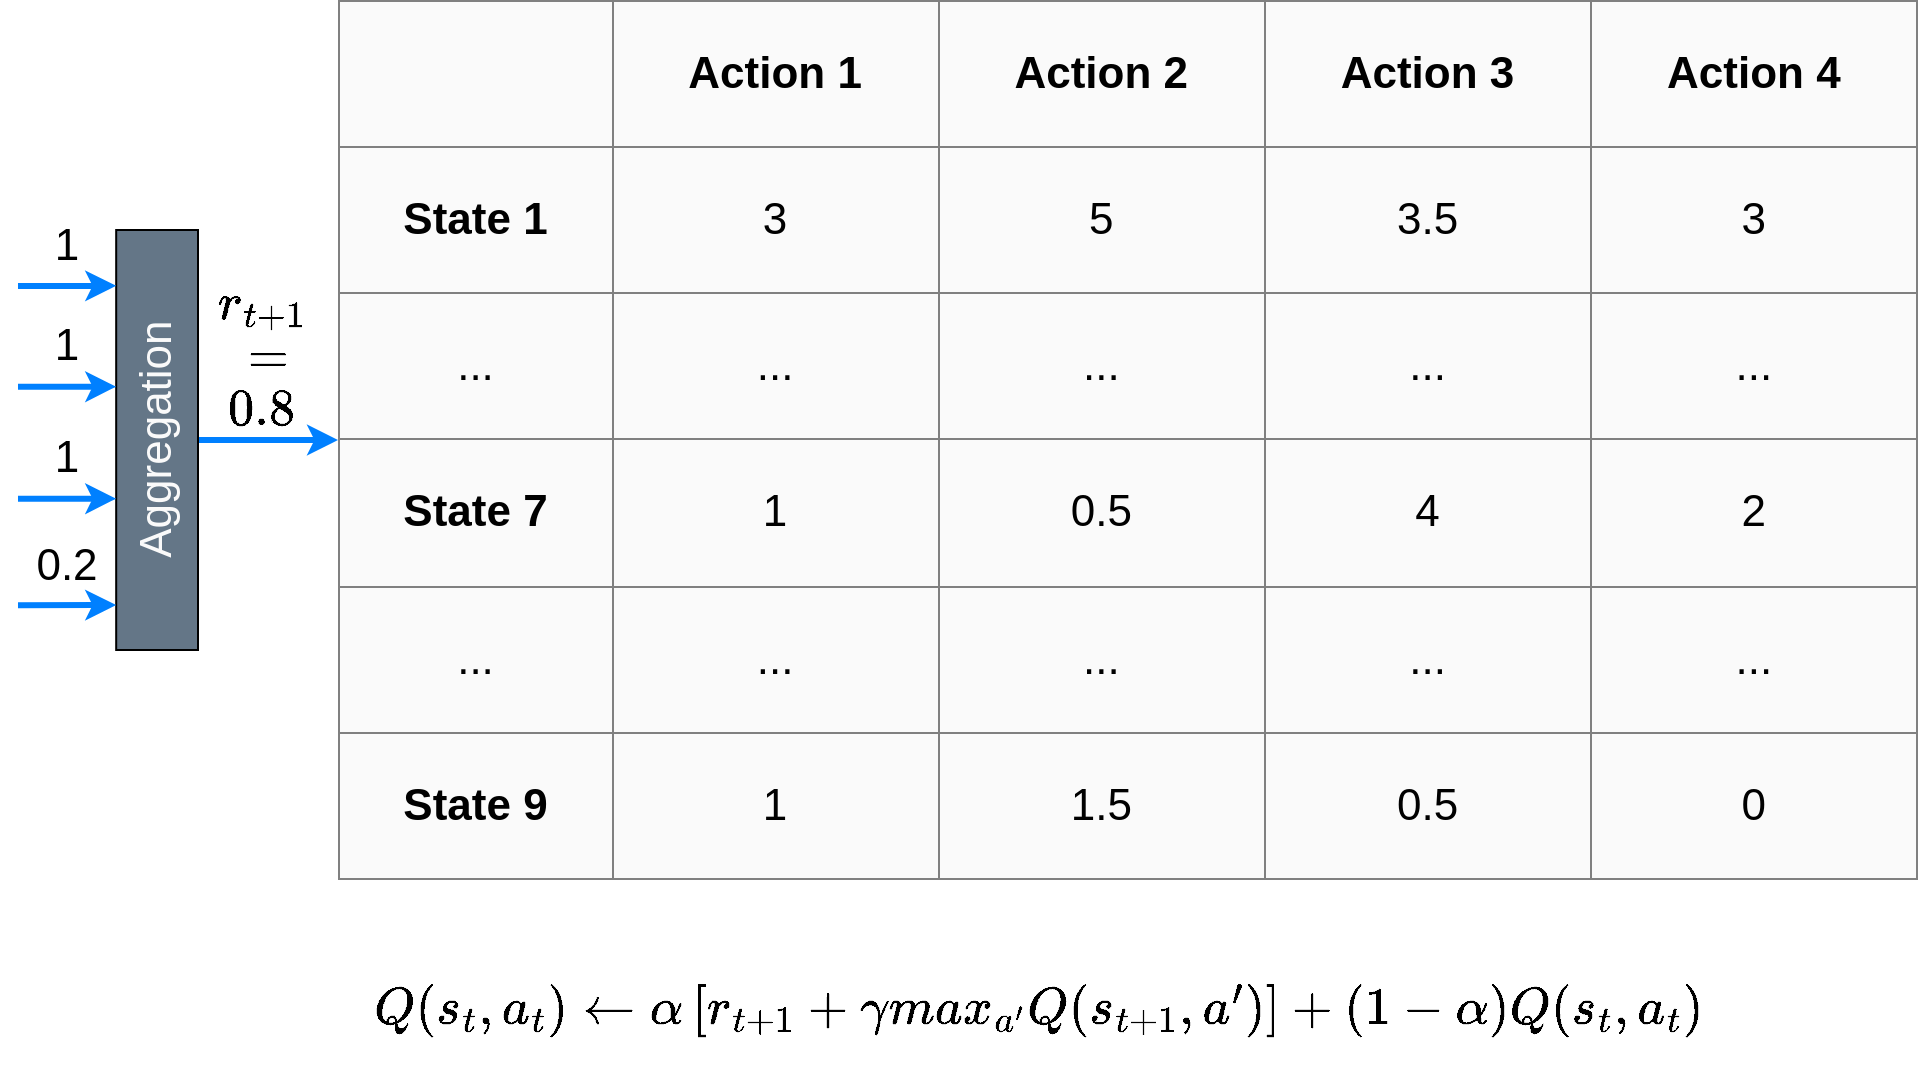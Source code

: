 <mxfile version="20.3.0" type="device" pages="3"><diagram id="YFMnS8TXr099ln8tvtoQ" name="SO"><mxGraphModel dx="946" dy="672" grid="1" gridSize="10" guides="1" tooltips="1" connect="1" arrows="1" fold="1" page="1" pageScale="1" pageWidth="1040" pageHeight="630" math="1" shadow="0"><root><mxCell id="0"/><mxCell id="1" parent="0"/><mxCell id="9S2UeCMj8DYlU-qWXfDH-3" value="" style="ellipse;whiteSpace=wrap;html=1;fillColor=none;strokeWidth=3;strokeColor=#FF6666;" parent="1" vertex="1"><mxGeometry x="603" y="280" width="30" height="30" as="geometry"/></mxCell><mxCell id="YB8XaJMlIqiIYFemDKCu-1" value="&lt;table style=&quot;text-align: center; width: 100%; height: 100%; border-collapse: collapse; font-size: 22px;&quot; width=&quot;100%&quot; border=&quot;1&quot;&gt;&lt;tbody style=&quot;font-size: 22px;&quot;&gt;&lt;tr style=&quot;font-size: 22px;&quot;&gt;&lt;td align=&quot;center&quot; style=&quot;font-size: 22px;&quot;&gt;&lt;br style=&quot;font-size: 22px;&quot;&gt;&lt;/td&gt;&lt;td align=&quot;center&quot; style=&quot;font-size: 22px;&quot;&gt;&lt;b style=&quot;font-size: 22px;&quot;&gt;Action 1&lt;/b&gt;&lt;/td&gt;&lt;td align=&quot;center&quot; style=&quot;font-size: 22px;&quot;&gt;&lt;b style=&quot;font-size: 22px;&quot;&gt;Action 2&lt;/b&gt;&lt;/td&gt;&lt;td style=&quot;font-size: 22px;&quot;&gt;&lt;b style=&quot;font-size: 22px;&quot;&gt;Action&lt;/b&gt; &lt;b style=&quot;font-size: 22px;&quot;&gt;3&lt;/b&gt;&lt;/td&gt;&lt;td style=&quot;font-size: 22px;&quot;&gt;&lt;b style=&quot;font-size: 22px;&quot;&gt;Action 4&lt;/b&gt;&lt;/td&gt;&lt;/tr&gt;&lt;tr style=&quot;font-size: 22px;&quot;&gt;&lt;td align=&quot;center&quot; style=&quot;font-size: 22px;&quot;&gt;&lt;b style=&quot;font-size: 22px;&quot;&gt;State 1&lt;/b&gt;&lt;/td&gt;&lt;td align=&quot;center&quot; style=&quot;font-size: 22px;&quot;&gt;3&lt;/td&gt;&lt;td align=&quot;center&quot; style=&quot;font-size: 22px;&quot;&gt;5&lt;/td&gt;&lt;td style=&quot;font-size: 22px;&quot;&gt;3.5&lt;/td&gt;&lt;td style=&quot;font-size: 22px;&quot;&gt;3&lt;/td&gt;&lt;/tr&gt;&lt;tr style=&quot;font-size: 22px;&quot;&gt;&lt;td style=&quot;font-size: 22px;&quot;&gt;...&lt;/td&gt;&lt;td style=&quot;font-size: 22px;&quot;&gt;...&lt;/td&gt;&lt;td style=&quot;font-size: 22px;&quot;&gt;...&lt;/td&gt;&lt;td style=&quot;font-size: 22px;&quot;&gt;...&lt;/td&gt;&lt;td style=&quot;font-size: 22px;&quot;&gt;...&lt;/td&gt;&lt;/tr&gt;&lt;tr style=&quot;font-size: 22px;&quot;&gt;&lt;td align=&quot;center&quot; style=&quot;font-size: 22px;&quot;&gt;&lt;b style=&quot;font-size: 22px;&quot;&gt;State 7&lt;/b&gt;&lt;br style=&quot;font-size: 22px;&quot;&gt;&lt;/td&gt;&lt;td style=&quot;font-size: 22px;&quot; align=&quot;center&quot;&gt;1&lt;/td&gt;&lt;td style=&quot;font-size: 22px;&quot; align=&quot;center&quot;&gt;0.5&lt;/td&gt;&lt;td style=&quot;font-size: 22px;&quot;&gt;4&lt;/td&gt;&lt;td style=&quot;font-size: 22px;&quot;&gt;2&lt;/td&gt;&lt;/tr&gt;&lt;tr style=&quot;font-size: 22px;&quot;&gt;&lt;td style=&quot;font-size: 22px;&quot;&gt;...&lt;/td&gt;&lt;td style=&quot;font-size: 22px;&quot;&gt;...&lt;/td&gt;&lt;td style=&quot;font-size: 22px;&quot;&gt;...&lt;/td&gt;&lt;td style=&quot;font-size: 22px;&quot;&gt;...&lt;/td&gt;&lt;td style=&quot;font-size: 22px;&quot;&gt;...&lt;/td&gt;&lt;/tr&gt;&lt;tr style=&quot;font-size: 22px;&quot;&gt;&lt;td style=&quot;font-size: 22px;&quot;&gt;&lt;b style=&quot;font-size: 22px;&quot;&gt;State 9&lt;/b&gt;&lt;/td&gt;&lt;td style=&quot;font-size: 22px;&quot;&gt;1&lt;/td&gt;&lt;td style=&quot;font-size: 22px;&quot;&gt;1.5&lt;/td&gt;&lt;td style=&quot;font-size: 22px;&quot;&gt;0.5&lt;/td&gt;&lt;td style=&quot;font-size: 22px;&quot;&gt;0&lt;/td&gt;&lt;/tr&gt;&lt;/tbody&gt;&lt;/table&gt;" style="text;html=1;strokeColor=none;fillColor=#FAFAFA;overflow=fill;shadow=0;rounded=0;sketch=0;glass=0;fontSize=22;labelBackgroundColor=none;" parent="1" vertex="1"><mxGeometry x="170" y="40" width="790" height="440" as="geometry"/></mxCell><mxCell id="YB8XaJMlIqiIYFemDKCu-2" value="\( r_{t+1} \)&lt;br&gt;&amp;nbsp;\( = \)&lt;br&gt;\( 0.8 \)" style="text;html=1;strokeColor=none;fillColor=none;align=center;verticalAlign=middle;whiteSpace=wrap;rounded=0;strokeWidth=3;fontSize=22;fontColor=#000000;" parent="1" vertex="1"><mxGeometry x="97" y="179" width="70" height="80" as="geometry"/></mxCell><mxCell id="Bxn61hABMV7SJhssnIcP-1" value="\( Q(s_t, a_t) \leftarrow \alpha \left[ r_{t+1}&amp;nbsp;+ \gamma max_{a'} Q(s_{t+1}, a') \right] + (1 - \alpha)Q(s_t, a_t) \)" style="text;html=1;strokeColor=none;fillColor=none;align=center;verticalAlign=middle;whiteSpace=wrap;rounded=0;labelBackgroundColor=none;strokeWidth=2;fontSize=22;fontColor=#000000;" parent="1" vertex="1"><mxGeometry x="180" y="530" width="680" height="30" as="geometry"/></mxCell><mxCell id="SIxJ9w1PLPOgr3Kbb8tV-7" style="edgeStyle=orthogonalEdgeStyle;rounded=0;orthogonalLoop=1;jettySize=auto;html=1;labelBackgroundColor=none;strokeColor=#0080FF;strokeWidth=3;fontSize=22;fontColor=#0080FF;" edge="1" parent="1" source="SIxJ9w1PLPOgr3Kbb8tV-1" target="YB8XaJMlIqiIYFemDKCu-1"><mxGeometry relative="1" as="geometry"/></mxCell><mxCell id="SIxJ9w1PLPOgr3Kbb8tV-1" value="&lt;font color=&quot;#fafafa&quot; style=&quot;font-size: 22px;&quot;&gt;Aggregation&lt;/font&gt;" style="rounded=0;whiteSpace=wrap;html=1;horizontal=0;fillColor=#647687;" vertex="1" parent="1"><mxGeometry x="59.091" y="155" width="40.909" height="210" as="geometry"/></mxCell><mxCell id="SIxJ9w1PLPOgr3Kbb8tV-2" value="1" style="endArrow=classic;html=1;rounded=0;fontSize=22;fontColor=#000000;fillColor=#0247FE;strokeColor=#0080FF;strokeWidth=3;entryX=0;entryY=0.133;entryDx=0;entryDy=0;entryPerimeter=0;labelBackgroundColor=none;" edge="1" parent="1" target="SIxJ9w1PLPOgr3Kbb8tV-1"><mxGeometry x="0.001" y="20" width="50" height="50" relative="1" as="geometry"><mxPoint x="10" y="183" as="sourcePoint"/><mxPoint x="50.909" y="141" as="targetPoint"/><mxPoint as="offset"/></mxGeometry></mxCell><mxCell id="SIxJ9w1PLPOgr3Kbb8tV-3" value="1" style="endArrow=classic;html=1;rounded=0;fontSize=22;fontColor=#000000;fillColor=#0247FE;strokeColor=#0080FF;strokeWidth=3;entryX=0;entryY=0.133;entryDx=0;entryDy=0;entryPerimeter=0;labelBackgroundColor=none;" edge="1" parent="1"><mxGeometry x="0.001" y="20" width="50" height="50" relative="1" as="geometry"><mxPoint x="10" y="233.4" as="sourcePoint"/><mxPoint x="59.091" y="233.33" as="targetPoint"/><mxPoint as="offset"/></mxGeometry></mxCell><mxCell id="SIxJ9w1PLPOgr3Kbb8tV-4" value="1" style="endArrow=classic;html=1;rounded=0;fontSize=22;fontColor=#000000;fillColor=#0247FE;strokeColor=#0080FF;strokeWidth=3;entryX=0;entryY=0.133;entryDx=0;entryDy=0;entryPerimeter=0;labelBackgroundColor=none;" edge="1" parent="1"><mxGeometry x="0.001" y="20" width="50" height="50" relative="1" as="geometry"><mxPoint x="10" y="289.4" as="sourcePoint"/><mxPoint x="59.091" y="289.33" as="targetPoint"/><mxPoint as="offset"/></mxGeometry></mxCell><mxCell id="SIxJ9w1PLPOgr3Kbb8tV-5" value="0.2" style="endArrow=classic;html=1;rounded=0;fontSize=22;fontColor=#000000;fillColor=#0247FE;strokeColor=#0080FF;strokeWidth=3;entryX=0;entryY=0.133;entryDx=0;entryDy=0;entryPerimeter=0;labelBackgroundColor=none;" edge="1" parent="1"><mxGeometry x="0.001" y="20" width="50" height="50" relative="1" as="geometry"><mxPoint x="10" y="342.6" as="sourcePoint"/><mxPoint x="59.091" y="342.53" as="targetPoint"/><mxPoint as="offset"/></mxGeometry></mxCell></root></mxGraphModel></diagram><diagram name="MO1" id="gDYeB3vFWdrG3bepRXW-"><mxGraphModel dx="946" dy="672" grid="1" gridSize="10" guides="1" tooltips="1" connect="1" arrows="1" fold="1" page="1" pageScale="1" pageWidth="1040" pageHeight="630" math="1" shadow="0"><root><mxCell id="h-wGf1pPzAXdXbDEst1w-0"/><mxCell id="h-wGf1pPzAXdXbDEst1w-1" parent="h-wGf1pPzAXdXbDEst1w-0"/><mxCell id="h-wGf1pPzAXdXbDEst1w-2" value="" style="ellipse;whiteSpace=wrap;html=1;fillColor=none;strokeWidth=3;strokeColor=#FF6666;" vertex="1" parent="h-wGf1pPzAXdXbDEst1w-1"><mxGeometry x="603" y="280" width="30" height="30" as="geometry"/></mxCell><mxCell id="h-wGf1pPzAXdXbDEst1w-3" value="&lt;table style=&quot;text-align: center; width: 100%; height: 100%; border-collapse: collapse; font-size: 22px;&quot; width=&quot;100%&quot; border=&quot;1&quot;&gt;&lt;tbody style=&quot;font-size: 22px;&quot;&gt;&lt;tr style=&quot;font-size: 22px;&quot;&gt;&lt;td align=&quot;center&quot; style=&quot;font-size: 22px;&quot;&gt;&lt;br style=&quot;font-size: 22px;&quot;&gt;&lt;/td&gt;&lt;td align=&quot;center&quot; style=&quot;font-size: 22px;&quot;&gt;&lt;b style=&quot;font-size: 22px;&quot;&gt;Action 1&lt;/b&gt;&lt;/td&gt;&lt;td align=&quot;center&quot; style=&quot;font-size: 22px;&quot;&gt;&lt;b style=&quot;font-size: 22px;&quot;&gt;Action 2&lt;/b&gt;&lt;/td&gt;&lt;td style=&quot;font-size: 22px;&quot;&gt;&lt;b style=&quot;font-size: 22px;&quot;&gt;Action&lt;/b&gt; &lt;b style=&quot;font-size: 22px;&quot;&gt;3&lt;/b&gt;&lt;/td&gt;&lt;td style=&quot;font-size: 22px;&quot;&gt;&lt;b style=&quot;font-size: 22px;&quot;&gt;Action 4&lt;/b&gt;&lt;/td&gt;&lt;/tr&gt;&lt;tr style=&quot;font-size: 22px;&quot;&gt;&lt;td align=&quot;center&quot; style=&quot;font-size: 22px;&quot;&gt;&lt;b style=&quot;font-size: 22px;&quot;&gt;State 1&lt;/b&gt;&lt;/td&gt;&lt;td align=&quot;center&quot; style=&quot;font-size: 22px;&quot;&gt;[3, 4, 3.5, 3]&lt;/td&gt;&lt;td align=&quot;center&quot; style=&quot;font-size: 22px;&quot;&gt;[4, 3, 5, 4]&lt;/td&gt;&lt;td style=&quot;font-size: 22px;&quot;&gt;[3.5, 3.5, 4, 4]&lt;/td&gt;&lt;td style=&quot;font-size: 22px;&quot;&gt;[5, 3, 3.5, 4]&lt;/td&gt;&lt;/tr&gt;&lt;tr style=&quot;font-size: 22px;&quot;&gt;&lt;td style=&quot;font-size: 22px;&quot;&gt;...&lt;/td&gt;&lt;td style=&quot;font-size: 22px;&quot;&gt;...&lt;/td&gt;&lt;td style=&quot;font-size: 22px;&quot;&gt;...&lt;/td&gt;&lt;td style=&quot;font-size: 22px;&quot;&gt;...&lt;/td&gt;&lt;td style=&quot;font-size: 22px;&quot;&gt;...&lt;/td&gt;&lt;/tr&gt;&lt;tr style=&quot;font-size: 22px;&quot;&gt;&lt;td align=&quot;center&quot; style=&quot;font-size: 22px;&quot;&gt;&lt;b style=&quot;font-size: 22px;&quot;&gt;State 7&lt;/b&gt;&lt;br style=&quot;font-size: 22px;&quot;&gt;&lt;/td&gt;&lt;td style=&quot;font-size: 22px;&quot; align=&quot;center&quot;&gt;[3.5, 0, 3, 1]&lt;/td&gt;&lt;td style=&quot;font-size: 22px;&quot; align=&quot;center&quot;&gt;[0.5, 5, 2, 3]&lt;/td&gt;&lt;td style=&quot;font-size: 22px;&quot;&gt;[3, 1, 4, 0.5]&lt;/td&gt;&lt;td style=&quot;font-size: 22px;&quot;&gt;[2, 2, 2, 2]&lt;/td&gt;&lt;/tr&gt;&lt;tr style=&quot;font-size: 22px;&quot;&gt;&lt;td style=&quot;font-size: 22px;&quot;&gt;...&lt;/td&gt;&lt;td style=&quot;font-size: 22px;&quot;&gt;...&lt;/td&gt;&lt;td style=&quot;font-size: 22px;&quot;&gt;...&lt;/td&gt;&lt;td style=&quot;font-size: 22px;&quot;&gt;...&lt;/td&gt;&lt;td style=&quot;font-size: 22px;&quot;&gt;...&lt;/td&gt;&lt;/tr&gt;&lt;tr style=&quot;font-size: 22px;&quot;&gt;&lt;td style=&quot;font-size: 22px;&quot;&gt;&lt;b style=&quot;font-size: 22px;&quot;&gt;State 9&lt;/b&gt;&lt;/td&gt;&lt;td style=&quot;font-size: 22px;&quot;&gt;[1, 1, 0.5, 2]&lt;/td&gt;&lt;td style=&quot;font-size: 22px;&quot;&gt;[2, 0.5, 0, 1]&lt;/td&gt;&lt;td style=&quot;font-size: 22px;&quot;&gt;[0.5, 0.5, 0.5, 1]&lt;/td&gt;&lt;td style=&quot;font-size: 22px;&quot;&gt;[1, 0, 2, 0]&lt;/td&gt;&lt;/tr&gt;&lt;/tbody&gt;&lt;/table&gt;" style="text;html=1;strokeColor=none;fillColor=#FAFAFA;overflow=fill;shadow=0;rounded=0;sketch=0;glass=0;fontSize=22;labelBackgroundColor=none;" vertex="1" parent="h-wGf1pPzAXdXbDEst1w-1"><mxGeometry x="170" y="40" width="790" height="440" as="geometry"/></mxCell><mxCell id="h-wGf1pPzAXdXbDEst1w-4" value="\( r_{t+1} \)&lt;br&gt;&amp;nbsp;\( = \)&lt;br&gt;\( [1, 1, 1, 0.2] \)" style="text;html=1;strokeColor=none;fillColor=none;align=center;verticalAlign=middle;whiteSpace=wrap;rounded=0;strokeWidth=3;fontSize=22;fontColor=#000000;" vertex="1" parent="h-wGf1pPzAXdXbDEst1w-1"><mxGeometry x="40" y="20" width="110" height="80" as="geometry"/></mxCell><mxCell id="h-wGf1pPzAXdXbDEst1w-8" value="1" style="endArrow=classic;html=1;rounded=0;fontSize=22;fontColor=#000000;fillColor=#0247FE;strokeColor=#0080FF;strokeWidth=3;entryX=-0.004;entryY=0.327;entryDx=0;entryDy=0;entryPerimeter=0;labelBackgroundColor=none;" edge="1" parent="h-wGf1pPzAXdXbDEst1w-1" target="h-wGf1pPzAXdXbDEst1w-3"><mxGeometry x="0.001" y="20" width="50" height="50" relative="1" as="geometry"><mxPoint x="10" y="183" as="sourcePoint"/><mxPoint x="59.091" y="182.93" as="targetPoint"/><mxPoint as="offset"/></mxGeometry></mxCell><mxCell id="h-wGf1pPzAXdXbDEst1w-9" value="1" style="endArrow=classic;html=1;rounded=0;fontSize=22;fontColor=#000000;fillColor=#0247FE;strokeColor=#0080FF;strokeWidth=3;entryX=-0.003;entryY=0.439;entryDx=0;entryDy=0;entryPerimeter=0;labelBackgroundColor=none;" edge="1" parent="h-wGf1pPzAXdXbDEst1w-1" target="h-wGf1pPzAXdXbDEst1w-3"><mxGeometry x="0.001" y="20" width="50" height="50" relative="1" as="geometry"><mxPoint x="10" y="233.4" as="sourcePoint"/><mxPoint x="59.091" y="233.33" as="targetPoint"/><mxPoint as="offset"/></mxGeometry></mxCell><mxCell id="h-wGf1pPzAXdXbDEst1w-10" value="1" style="endArrow=classic;html=1;rounded=0;fontSize=22;fontColor=#000000;fillColor=#0247FE;strokeColor=#0080FF;strokeWidth=3;entryX=-0.004;entryY=0.566;entryDx=0;entryDy=0;entryPerimeter=0;labelBackgroundColor=none;" edge="1" parent="h-wGf1pPzAXdXbDEst1w-1" target="h-wGf1pPzAXdXbDEst1w-3"><mxGeometry x="0.001" y="20" width="50" height="50" relative="1" as="geometry"><mxPoint x="10" y="289.4" as="sourcePoint"/><mxPoint x="59.091" y="289.33" as="targetPoint"/><mxPoint as="offset"/></mxGeometry></mxCell><mxCell id="h-wGf1pPzAXdXbDEst1w-11" value="0.2" style="endArrow=classic;html=1;rounded=0;fontSize=22;fontColor=#000000;fillColor=#0247FE;strokeColor=#0080FF;strokeWidth=3;entryX=-0.004;entryY=0.684;entryDx=0;entryDy=0;entryPerimeter=0;labelBackgroundColor=none;" edge="1" parent="h-wGf1pPzAXdXbDEst1w-1" target="h-wGf1pPzAXdXbDEst1w-3"><mxGeometry x="0.001" y="20" width="50" height="50" relative="1" as="geometry"><mxPoint x="10" y="342.6" as="sourcePoint"/><mxPoint x="59.091" y="342.53" as="targetPoint"/><mxPoint as="offset"/></mxGeometry></mxCell><mxCell id="J0DN_7DbRxFZ22J4wUqt-1" value="\( {\color{red}\forall k \in [[1,m]]} Q(s_t, a_t, {\color{red}k}) \leftarrow \alpha \left[ r_{t+1,{\color{red}k}}&amp;nbsp;+ \gamma max_{a'} Q(s_{t+1}, a',{\color{red}k}&lt;br&gt;) \right] + (1 - \alpha)Q(s_t, a_t, {\color{red}k}) \)" style="text;html=1;strokeColor=none;fillColor=none;align=center;verticalAlign=middle;whiteSpace=wrap;rounded=0;labelBackgroundColor=none;strokeWidth=2;fontSize=22;fontColor=#000000;" vertex="1" parent="h-wGf1pPzAXdXbDEst1w-1"><mxGeometry x="80" y="540" width="900" height="30" as="geometry"/></mxCell></root></mxGraphModel></diagram><diagram name="MO2" id="lI-nPk72OAmVUbcutTr-"><mxGraphModel dx="946" dy="672" grid="1" gridSize="10" guides="1" tooltips="1" connect="1" arrows="1" fold="1" page="1" pageScale="1" pageWidth="1040" pageHeight="630" math="1" shadow="0"><root><mxCell id="-KH6XcXzv2PVSZLynUEc-0"/><mxCell id="-KH6XcXzv2PVSZLynUEc-1" parent="-KH6XcXzv2PVSZLynUEc-0"/><mxCell id="-KH6XcXzv2PVSZLynUEc-2" value="" style="ellipse;whiteSpace=wrap;html=1;fillColor=none;strokeWidth=3;strokeColor=#FF6666;" vertex="1" parent="-KH6XcXzv2PVSZLynUEc-1"><mxGeometry x="603" y="280" width="30" height="30" as="geometry"/></mxCell><mxCell id="-KH6XcXzv2PVSZLynUEc-3" value="&lt;table style=&quot;text-align: center; width: 100%; height: 100%; border-collapse: collapse; font-size: 22px;&quot; width=&quot;100%&quot; border=&quot;1&quot;&gt;&lt;tbody style=&quot;font-size: 22px;&quot;&gt;&lt;tr style=&quot;font-size: 22px;&quot;&gt;&lt;td align=&quot;center&quot; style=&quot;font-size: 22px;&quot;&gt;&lt;br style=&quot;font-size: 22px;&quot;&gt;&lt;/td&gt;&lt;td align=&quot;center&quot; style=&quot;font-size: 22px;&quot;&gt;&lt;b style=&quot;font-size: 22px;&quot;&gt;Action 1&lt;/b&gt;&lt;/td&gt;&lt;td align=&quot;center&quot; style=&quot;font-size: 22px;&quot;&gt;&lt;b style=&quot;font-size: 22px;&quot;&gt;Action 2&lt;/b&gt;&lt;/td&gt;&lt;td style=&quot;font-size: 22px;&quot;&gt;&lt;b style=&quot;font-size: 22px;&quot;&gt;Action&lt;/b&gt; &lt;b style=&quot;font-size: 22px;&quot;&gt;3&lt;/b&gt;&lt;/td&gt;&lt;td style=&quot;font-size: 22px;&quot;&gt;&lt;b style=&quot;font-size: 22px;&quot;&gt;Action 4&lt;/b&gt;&lt;/td&gt;&lt;/tr&gt;&lt;tr style=&quot;font-size: 22px;&quot;&gt;&lt;td align=&quot;center&quot; style=&quot;font-size: 22px;&quot;&gt;&lt;b style=&quot;font-size: 22px;&quot;&gt;State 1&lt;/b&gt;&lt;/td&gt;&lt;td align=&quot;center&quot; style=&quot;font-size: 22px;&quot;&gt;[3, 4, 3.5, 3]&lt;/td&gt;&lt;td align=&quot;center&quot; style=&quot;font-size: 22px;&quot;&gt;[4, 3, 5, 4]&lt;/td&gt;&lt;td style=&quot;font-size: 22px;&quot;&gt;[3.5, 3.5, 4, 4]&lt;/td&gt;&lt;td style=&quot;font-size: 22px;&quot;&gt;[5, 3, 3.5, 4]&lt;/td&gt;&lt;/tr&gt;&lt;tr style=&quot;font-size: 22px;&quot;&gt;&lt;td style=&quot;font-size: 22px;&quot;&gt;...&lt;/td&gt;&lt;td style=&quot;font-size: 22px;&quot;&gt;...&lt;/td&gt;&lt;td style=&quot;font-size: 22px;&quot;&gt;...&lt;/td&gt;&lt;td style=&quot;font-size: 22px;&quot;&gt;...&lt;/td&gt;&lt;td style=&quot;font-size: 22px;&quot;&gt;...&lt;/td&gt;&lt;/tr&gt;&lt;tr style=&quot;font-size: 22px;&quot;&gt;&lt;td align=&quot;center&quot; style=&quot;font-size: 22px;&quot;&gt;&lt;b style=&quot;font-size: 22px;&quot;&gt;State 7&lt;/b&gt;&lt;br style=&quot;font-size: 22px;&quot;&gt;&lt;/td&gt;&lt;td style=&quot;font-size: 22px;&quot; align=&quot;center&quot;&gt;[3.5, 0, 3, 1]&lt;/td&gt;&lt;td style=&quot;font-size: 22px;&quot; align=&quot;center&quot;&gt;[0.5, 5, 2, 3]&lt;/td&gt;&lt;td style=&quot;font-size: 22px;&quot;&gt;[3, 1, 4, 0.5]&lt;/td&gt;&lt;td style=&quot;font-size: 22px;&quot;&gt;[2, 2, 2, 2]&lt;/td&gt;&lt;/tr&gt;&lt;tr style=&quot;font-size: 22px;&quot;&gt;&lt;td style=&quot;font-size: 22px;&quot;&gt;...&lt;/td&gt;&lt;td style=&quot;font-size: 22px;&quot;&gt;...&lt;/td&gt;&lt;td style=&quot;font-size: 22px;&quot;&gt;...&lt;/td&gt;&lt;td style=&quot;font-size: 22px;&quot;&gt;...&lt;/td&gt;&lt;td style=&quot;font-size: 22px;&quot;&gt;...&lt;/td&gt;&lt;/tr&gt;&lt;tr style=&quot;font-size: 22px;&quot;&gt;&lt;td style=&quot;font-size: 22px;&quot;&gt;&lt;b style=&quot;font-size: 22px;&quot;&gt;State 9&lt;/b&gt;&lt;/td&gt;&lt;td style=&quot;font-size: 22px;&quot;&gt;[1, 1, 0.5, 2]&lt;/td&gt;&lt;td style=&quot;font-size: 22px;&quot;&gt;[2, 0.5, 0, 1]&lt;/td&gt;&lt;td style=&quot;font-size: 22px;&quot;&gt;[0.5, 0.5, 0.5, 1]&lt;/td&gt;&lt;td style=&quot;font-size: 22px;&quot;&gt;[1, 0, 2, 0]&lt;/td&gt;&lt;/tr&gt;&lt;/tbody&gt;&lt;/table&gt;" style="text;html=1;strokeColor=none;fillColor=#FAFAFA;overflow=fill;shadow=0;rounded=0;sketch=0;glass=0;fontSize=22;labelBackgroundColor=none;" vertex="1" parent="-KH6XcXzv2PVSZLynUEc-1"><mxGeometry x="170" y="40" width="790" height="440" as="geometry"/></mxCell><mxCell id="Ujbl5_oxapw7u4RtPY07-0" value="" style="ellipse;whiteSpace=wrap;html=1;fillColor=none;strokeWidth=3;strokeColor=#FF6666;" vertex="1" parent="-KH6XcXzv2PVSZLynUEc-1"><mxGeometry x="635" y="280" width="30" height="30" as="geometry"/></mxCell><mxCell id="Ujbl5_oxapw7u4RtPY07-1" value="\( Q(s_7, a_3, m_1) \) = interest of taking &quot;action 3&quot; in &quot;state 7&quot; for the &quot;1st moral value&quot;" style="text;html=1;strokeColor=#FF6666;fillColor=none;align=center;verticalAlign=middle;whiteSpace=wrap;rounded=0;labelBackgroundColor=none;strokeWidth=2;fontColor=#000000;fontSize=22;" vertex="1" parent="-KH6XcXzv2PVSZLynUEc-1"><mxGeometry x="100" y="500" width="490" height="75.61" as="geometry"/></mxCell><mxCell id="Ujbl5_oxapw7u4RtPY07-2" value="" style="endArrow=classic;html=1;rounded=0;fontSize=22;fontColor=#000000;entryX=0;entryY=1;entryDx=0;entryDy=0;strokeWidth=3;strokeColor=#FF6666;" edge="1" parent="-KH6XcXzv2PVSZLynUEc-1" source="Ujbl5_oxapw7u4RtPY07-1" target="Ujbl5_oxapw7u4RtPY07-0"><mxGeometry width="50" height="50" relative="1" as="geometry"><mxPoint x="-100.0" y="374.39" as="sourcePoint"/><mxPoint x="564.783" y="269.997" as="targetPoint"/></mxGeometry></mxCell></root></mxGraphModel></diagram></mxfile>